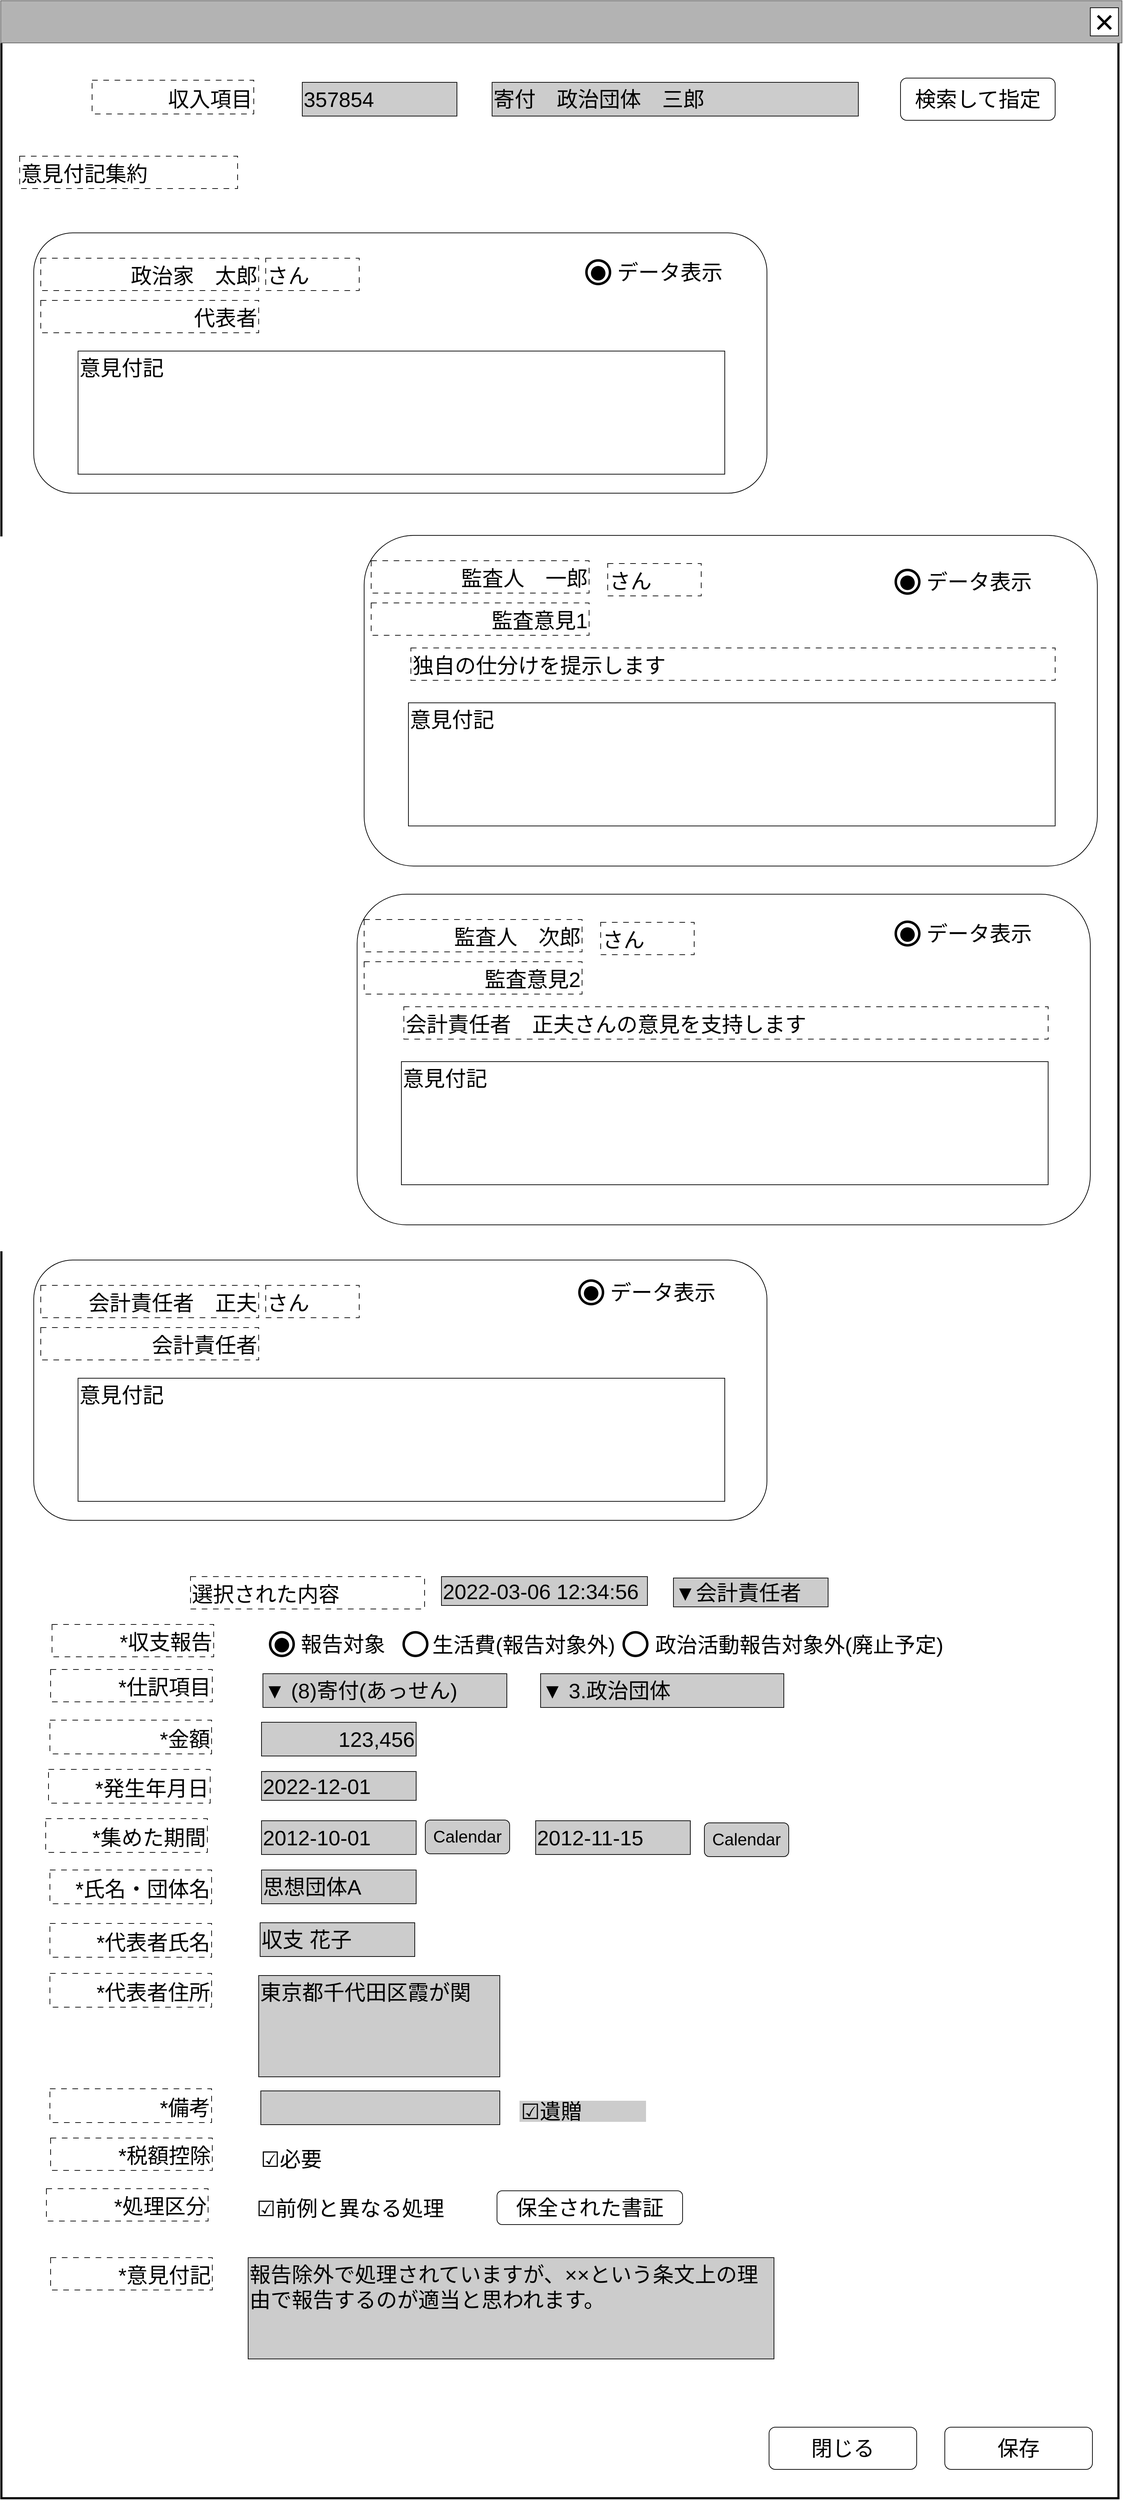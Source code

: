 <mxfile version="24.2.5" type="device">
  <diagram name="ページ1" id="LE8fIzdrHe0wcv1LTvfw">
    <mxGraphModel dx="1732" dy="1036" grid="1" gridSize="10" guides="1" tooltips="1" connect="1" arrows="1" fold="1" page="1" pageScale="1" pageWidth="1600" pageHeight="1200" math="0" shadow="0">
      <root>
        <mxCell id="0" />
        <mxCell id="cFaB45KztUIKXS-_cTrr-4" value="背景" style="locked=1;" parent="0" visible="0" />
        <mxCell id="cFaB45KztUIKXS-_cTrr-5" value="" style="rounded=0;whiteSpace=wrap;html=1;strokeWidth=3;" parent="cFaB45KztUIKXS-_cTrr-4" vertex="1">
          <mxGeometry x="1" y="1" width="1595" height="1180" as="geometry" />
        </mxCell>
        <mxCell id="cFaB45KztUIKXS-_cTrr-6" value="" style="rounded=0;whiteSpace=wrap;html=1;fillColor=#B3B3B3;fontColor=#333333;strokeColor=#666666;" parent="cFaB45KztUIKXS-_cTrr-4" vertex="1">
          <mxGeometry width="1595" height="60" as="geometry" />
        </mxCell>
        <mxCell id="cFaB45KztUIKXS-_cTrr-7" value="&lt;font style=&quot;font-size: 48px;&quot;&gt;×&lt;/font&gt;" style="rounded=0;whiteSpace=wrap;html=1;" parent="cFaB45KztUIKXS-_cTrr-4" vertex="1">
          <mxGeometry x="1550" y="10" width="40" height="40" as="geometry" />
        </mxCell>
        <mxCell id="cFaB45KztUIKXS-_cTrr-8" value="" style="rounded=0;whiteSpace=wrap;html=1;" parent="cFaB45KztUIKXS-_cTrr-4" vertex="1">
          <mxGeometry x="830" y="670" width="120" height="60" as="geometry" />
        </mxCell>
        <mxCell id="cFaB45KztUIKXS-_cTrr-9" value="ウインドウ" style="locked=1;" parent="0" />
        <mxCell id="cFaB45KztUIKXS-_cTrr-10" value="" style="rounded=0;whiteSpace=wrap;html=1;strokeWidth=3;" parent="cFaB45KztUIKXS-_cTrr-9" vertex="1">
          <mxGeometry x="1" y="1" width="1589" height="3549" as="geometry" />
        </mxCell>
        <mxCell id="cFaB45KztUIKXS-_cTrr-11" value="" style="rounded=0;whiteSpace=wrap;html=1;fillColor=#B3B3B3;fontColor=#333333;strokeColor=#666666;" parent="cFaB45KztUIKXS-_cTrr-9" vertex="1">
          <mxGeometry width="1595" height="60" as="geometry" />
        </mxCell>
        <mxCell id="cFaB45KztUIKXS-_cTrr-12" value="&lt;font style=&quot;font-size: 48px;&quot;&gt;×&lt;/font&gt;" style="rounded=0;whiteSpace=wrap;html=1;" parent="cFaB45KztUIKXS-_cTrr-9" vertex="1">
          <mxGeometry x="1550" y="10" width="40" height="40" as="geometry" />
        </mxCell>
        <mxCell id="cFaB45KztUIKXS-_cTrr-14" value="名称未設定レイヤ" style="" parent="0" />
        <mxCell id="5l2hKBXCzOEWmYN1dR5e-1" value="&lt;span style=&quot;font-size: 30px;&quot;&gt;保存&lt;/span&gt;" style="rounded=1;whiteSpace=wrap;html=1;" parent="cFaB45KztUIKXS-_cTrr-14" vertex="1">
          <mxGeometry x="1343" y="3449" width="210" height="60" as="geometry" />
        </mxCell>
        <mxCell id="5l2hKBXCzOEWmYN1dR5e-2" value="&lt;span style=&quot;font-size: 30px;&quot;&gt;閉じる&lt;/span&gt;" style="rounded=1;whiteSpace=wrap;html=1;" parent="cFaB45KztUIKXS-_cTrr-14" vertex="1">
          <mxGeometry x="1093" y="3449" width="210" height="60" as="geometry" />
        </mxCell>
        <mxCell id="MmM4sdzbBg2WOu6LbQjL-0" value="&lt;div&gt;&lt;span style=&quot;font-size: 30px;&quot;&gt;&lt;br&gt;&lt;/span&gt;&lt;/div&gt;&lt;span style=&quot;font-size: 30px;&quot;&gt;意見付記集約&lt;/span&gt;" style="rounded=0;whiteSpace=wrap;html=1;align=left;dashed=1;dashPattern=8 8;verticalAlign=bottom;" parent="cFaB45KztUIKXS-_cTrr-14" vertex="1">
          <mxGeometry x="27" y="221" width="310" height="46" as="geometry" />
        </mxCell>
        <mxCell id="NQJxZghHYys1g4WI1TBl-5" value="" style="rounded=1;whiteSpace=wrap;html=1;" parent="cFaB45KztUIKXS-_cTrr-14" vertex="1">
          <mxGeometry x="47" y="330" width="1043" height="370" as="geometry" />
        </mxCell>
        <mxCell id="NQJxZghHYys1g4WI1TBl-1" value="&lt;font style=&quot;font-size: 30px;&quot;&gt;意見付記&lt;/font&gt;&lt;span style=&quot;font-size: 30px;&quot;&gt;&lt;br&gt;&lt;/span&gt;" style="rounded=0;whiteSpace=wrap;html=1;align=left;verticalAlign=top;" parent="cFaB45KztUIKXS-_cTrr-14" vertex="1">
          <mxGeometry x="110" y="498" width="920" height="175" as="geometry" />
        </mxCell>
        <mxCell id="NQJxZghHYys1g4WI1TBl-2" value="&lt;span style=&quot;font-size: 30px;&quot;&gt;政治家　太郎&lt;/span&gt;" style="rounded=0;whiteSpace=wrap;html=1;align=right;dashed=1;dashPattern=8 8;verticalAlign=bottom;" parent="cFaB45KztUIKXS-_cTrr-14" vertex="1">
          <mxGeometry x="57" y="366" width="310" height="46" as="geometry" />
        </mxCell>
        <mxCell id="NQJxZghHYys1g4WI1TBl-3" value="&lt;span style=&quot;font-size: 30px;&quot;&gt;さん&lt;/span&gt;" style="rounded=0;whiteSpace=wrap;html=1;align=left;dashed=1;dashPattern=8 8;verticalAlign=bottom;" parent="cFaB45KztUIKXS-_cTrr-14" vertex="1">
          <mxGeometry x="377" y="366" width="133" height="46" as="geometry" />
        </mxCell>
        <mxCell id="NQJxZghHYys1g4WI1TBl-4" value="&lt;span style=&quot;font-size: 30px;&quot;&gt;代表者&lt;/span&gt;" style="rounded=0;whiteSpace=wrap;html=1;align=right;dashed=1;dashPattern=8 8;verticalAlign=bottom;" parent="cFaB45KztUIKXS-_cTrr-14" vertex="1">
          <mxGeometry x="57" y="426" width="310" height="46" as="geometry" />
        </mxCell>
        <mxCell id="NQJxZghHYys1g4WI1TBl-13" value="" style="rounded=1;whiteSpace=wrap;html=1;" parent="cFaB45KztUIKXS-_cTrr-14" vertex="1">
          <mxGeometry x="507" y="1270" width="1043" height="470" as="geometry" />
        </mxCell>
        <mxCell id="NQJxZghHYys1g4WI1TBl-15" value="&lt;font style=&quot;font-size: 30px;&quot;&gt;意見付記&lt;/font&gt;&lt;span style=&quot;font-size: 30px;&quot;&gt;&lt;br&gt;&lt;/span&gt;" style="rounded=0;whiteSpace=wrap;html=1;align=left;verticalAlign=top;" parent="cFaB45KztUIKXS-_cTrr-14" vertex="1">
          <mxGeometry x="570" y="1508" width="920" height="175" as="geometry" />
        </mxCell>
        <mxCell id="NQJxZghHYys1g4WI1TBl-16" value="&lt;span style=&quot;font-size: 30px;&quot;&gt;監査人　次郎&lt;/span&gt;" style="rounded=0;whiteSpace=wrap;html=1;align=right;dashed=1;dashPattern=8 8;verticalAlign=bottom;" parent="cFaB45KztUIKXS-_cTrr-14" vertex="1">
          <mxGeometry x="517" y="1306" width="310" height="46" as="geometry" />
        </mxCell>
        <mxCell id="NQJxZghHYys1g4WI1TBl-17" value="&lt;span style=&quot;font-size: 30px;&quot;&gt;さん&lt;/span&gt;" style="rounded=0;whiteSpace=wrap;html=1;align=left;dashed=1;dashPattern=8 8;verticalAlign=bottom;" parent="cFaB45KztUIKXS-_cTrr-14" vertex="1">
          <mxGeometry x="853.5" y="1310" width="133" height="46" as="geometry" />
        </mxCell>
        <mxCell id="NQJxZghHYys1g4WI1TBl-18" value="&lt;span style=&quot;font-size: 30px;&quot;&gt;監査意見2&lt;/span&gt;" style="rounded=0;whiteSpace=wrap;html=1;align=right;dashed=1;dashPattern=8 8;verticalAlign=bottom;" parent="cFaB45KztUIKXS-_cTrr-14" vertex="1">
          <mxGeometry x="517" y="1366" width="310" height="46" as="geometry" />
        </mxCell>
        <mxCell id="NQJxZghHYys1g4WI1TBl-19" value="&lt;span style=&quot;font-size: 30px;&quot;&gt;会計責任者　正夫さんの意見を支持します&lt;/span&gt;" style="rounded=0;whiteSpace=wrap;html=1;align=left;dashed=1;dashPattern=8 8;verticalAlign=bottom;" parent="cFaB45KztUIKXS-_cTrr-14" vertex="1">
          <mxGeometry x="573.5" y="1430" width="916.5" height="46" as="geometry" />
        </mxCell>
        <mxCell id="NQJxZghHYys1g4WI1TBl-20" value="" style="rounded=1;whiteSpace=wrap;html=1;" parent="cFaB45KztUIKXS-_cTrr-14" vertex="1">
          <mxGeometry x="47" y="1790" width="1043" height="370" as="geometry" />
        </mxCell>
        <mxCell id="NQJxZghHYys1g4WI1TBl-22" value="&lt;font style=&quot;font-size: 30px;&quot;&gt;意見付記&lt;/font&gt;&lt;span style=&quot;font-size: 30px;&quot;&gt;&lt;br&gt;&lt;/span&gt;" style="rounded=0;whiteSpace=wrap;html=1;align=left;verticalAlign=top;" parent="cFaB45KztUIKXS-_cTrr-14" vertex="1">
          <mxGeometry x="110" y="1958" width="920" height="175" as="geometry" />
        </mxCell>
        <mxCell id="NQJxZghHYys1g4WI1TBl-23" value="&lt;span style=&quot;font-size: 30px;&quot;&gt;会計責任者　正夫&lt;/span&gt;" style="rounded=0;whiteSpace=wrap;html=1;align=right;dashed=1;dashPattern=8 8;verticalAlign=bottom;" parent="cFaB45KztUIKXS-_cTrr-14" vertex="1">
          <mxGeometry x="57" y="1826" width="310" height="46" as="geometry" />
        </mxCell>
        <mxCell id="NQJxZghHYys1g4WI1TBl-24" value="&lt;span style=&quot;font-size: 30px;&quot;&gt;さん&lt;/span&gt;" style="rounded=0;whiteSpace=wrap;html=1;align=left;dashed=1;dashPattern=8 8;verticalAlign=bottom;" parent="cFaB45KztUIKXS-_cTrr-14" vertex="1">
          <mxGeometry x="377" y="1826" width="133" height="46" as="geometry" />
        </mxCell>
        <mxCell id="NQJxZghHYys1g4WI1TBl-25" value="&lt;span style=&quot;font-size: 30px;&quot;&gt;会計責任者&lt;/span&gt;" style="rounded=0;whiteSpace=wrap;html=1;align=right;dashed=1;dashPattern=8 8;verticalAlign=bottom;" parent="cFaB45KztUIKXS-_cTrr-14" vertex="1">
          <mxGeometry x="57" y="1886" width="310" height="46" as="geometry" />
        </mxCell>
        <mxCell id="NQJxZghHYys1g4WI1TBl-26" value="" style="rounded=1;whiteSpace=wrap;html=1;" parent="cFaB45KztUIKXS-_cTrr-14" vertex="1">
          <mxGeometry x="517" y="760" width="1043" height="470" as="geometry" />
        </mxCell>
        <mxCell id="NQJxZghHYys1g4WI1TBl-28" value="&lt;font style=&quot;font-size: 30px;&quot;&gt;意見付記&lt;/font&gt;&lt;span style=&quot;font-size: 30px;&quot;&gt;&lt;br&gt;&lt;/span&gt;" style="rounded=0;whiteSpace=wrap;html=1;align=left;verticalAlign=top;" parent="cFaB45KztUIKXS-_cTrr-14" vertex="1">
          <mxGeometry x="580" y="998" width="920" height="175" as="geometry" />
        </mxCell>
        <mxCell id="NQJxZghHYys1g4WI1TBl-29" value="&lt;span style=&quot;font-size: 30px;&quot;&gt;監査人　一郎&lt;/span&gt;" style="rounded=0;whiteSpace=wrap;html=1;align=right;dashed=1;dashPattern=8 8;verticalAlign=bottom;" parent="cFaB45KztUIKXS-_cTrr-14" vertex="1">
          <mxGeometry x="527" y="796" width="310" height="46" as="geometry" />
        </mxCell>
        <mxCell id="NQJxZghHYys1g4WI1TBl-30" value="&lt;span style=&quot;font-size: 30px;&quot;&gt;さん&lt;/span&gt;" style="rounded=0;whiteSpace=wrap;html=1;align=left;dashed=1;dashPattern=8 8;verticalAlign=bottom;" parent="cFaB45KztUIKXS-_cTrr-14" vertex="1">
          <mxGeometry x="863.5" y="800" width="133" height="46" as="geometry" />
        </mxCell>
        <mxCell id="NQJxZghHYys1g4WI1TBl-31" value="&lt;span style=&quot;font-size: 30px;&quot;&gt;監査意見1&lt;/span&gt;" style="rounded=0;whiteSpace=wrap;html=1;align=right;dashed=1;dashPattern=8 8;verticalAlign=bottom;" parent="cFaB45KztUIKXS-_cTrr-14" vertex="1">
          <mxGeometry x="527" y="856" width="310" height="46" as="geometry" />
        </mxCell>
        <mxCell id="NQJxZghHYys1g4WI1TBl-32" value="&lt;span style=&quot;font-size: 30px;&quot;&gt;独自の仕分けを提示します&lt;/span&gt;" style="rounded=0;whiteSpace=wrap;html=1;align=left;dashed=1;dashPattern=8 8;verticalAlign=bottom;" parent="cFaB45KztUIKXS-_cTrr-14" vertex="1">
          <mxGeometry x="583.5" y="920" width="916.5" height="46" as="geometry" />
        </mxCell>
        <mxCell id="DXEXjRhc03ldfBuddgmn-0" value="&lt;div style=&quot;&quot;&gt;&lt;span style=&quot;background-color: initial;&quot;&gt;&lt;font style=&quot;font-size: 30px;&quot;&gt;123,456&lt;/font&gt;&lt;/span&gt;&lt;/div&gt;" style="rounded=0;whiteSpace=wrap;html=1;align=right;fillColor=#CCCCCC;" parent="cFaB45KztUIKXS-_cTrr-14" vertex="1">
          <mxGeometry x="371" y="2447" width="220" height="48" as="geometry" />
        </mxCell>
        <mxCell id="DXEXjRhc03ldfBuddgmn-1" value="&lt;div style=&quot;&quot;&gt;&lt;span style=&quot;background-color: initial;&quot;&gt;&lt;font style=&quot;font-size: 30px;&quot;&gt;*金額&lt;/font&gt;&lt;/span&gt;&lt;/div&gt;" style="rounded=0;whiteSpace=wrap;html=1;align=right;dashed=1;dashPattern=8 8;verticalAlign=bottom;" parent="cFaB45KztUIKXS-_cTrr-14" vertex="1">
          <mxGeometry x="70" y="2444" width="230" height="48" as="geometry" />
        </mxCell>
        <mxCell id="DXEXjRhc03ldfBuddgmn-2" value="&lt;div style=&quot;&quot;&gt;&lt;font style=&quot;font-size: 30px;&quot;&gt;*収支報告&lt;/font&gt;&lt;/div&gt;" style="rounded=0;whiteSpace=wrap;html=1;align=right;dashed=1;dashPattern=8 8;verticalAlign=bottom;" parent="cFaB45KztUIKXS-_cTrr-14" vertex="1">
          <mxGeometry x="73" y="2308" width="230" height="46" as="geometry" />
        </mxCell>
        <mxCell id="DXEXjRhc03ldfBuddgmn-3" value="&lt;div style=&quot;&quot;&gt;&lt;span style=&quot;background-color: initial;&quot;&gt;&lt;font style=&quot;font-size: 30px;&quot;&gt;思想団体A&lt;/font&gt;&lt;/span&gt;&lt;/div&gt;" style="rounded=0;whiteSpace=wrap;html=1;align=left;fillColor=#CCCCCC;" parent="cFaB45KztUIKXS-_cTrr-14" vertex="1">
          <mxGeometry x="371" y="2657" width="220" height="48" as="geometry" />
        </mxCell>
        <mxCell id="DXEXjRhc03ldfBuddgmn-4" value="&lt;div style=&quot;font-size: 30px;&quot;&gt;&lt;span style=&quot;background-color: initial;&quot;&gt;*氏名・&lt;/span&gt;&lt;span style=&quot;background-color: initial;&quot;&gt;団体名&lt;/span&gt;&lt;/div&gt;" style="rounded=0;whiteSpace=wrap;html=1;align=right;dashed=1;dashPattern=8 8;verticalAlign=bottom;" parent="cFaB45KztUIKXS-_cTrr-14" vertex="1">
          <mxGeometry x="70" y="2657" width="230" height="48" as="geometry" />
        </mxCell>
        <mxCell id="DXEXjRhc03ldfBuddgmn-5" value="&lt;div style=&quot;&quot;&gt;&lt;span style=&quot;background-color: initial;&quot;&gt;&lt;font style=&quot;font-size: 30px;&quot;&gt;収支 花子&lt;/font&gt;&lt;/span&gt;&lt;/div&gt;" style="rounded=0;whiteSpace=wrap;html=1;align=left;fillColor=#CCCCCC;" parent="cFaB45KztUIKXS-_cTrr-14" vertex="1">
          <mxGeometry x="369" y="2732" width="220" height="48" as="geometry" />
        </mxCell>
        <mxCell id="DXEXjRhc03ldfBuddgmn-6" value="&lt;div style=&quot;&quot;&gt;&lt;span style=&quot;background-color: initial;&quot;&gt;&lt;font style=&quot;font-size: 30px;&quot;&gt;*代表者氏名&lt;/font&gt;&lt;/span&gt;&lt;/div&gt;" style="rounded=0;whiteSpace=wrap;html=1;align=right;dashed=1;dashPattern=8 8;verticalAlign=bottom;" parent="cFaB45KztUIKXS-_cTrr-14" vertex="1">
          <mxGeometry x="70" y="2733" width="230" height="48" as="geometry" />
        </mxCell>
        <mxCell id="DXEXjRhc03ldfBuddgmn-7" value="&lt;div style=&quot;&quot;&gt;&lt;span style=&quot;background-color: initial;&quot;&gt;&lt;font style=&quot;font-size: 30px;&quot;&gt;東京都千代田区霞が関&lt;/font&gt;&lt;/span&gt;&lt;/div&gt;" style="rounded=0;whiteSpace=wrap;html=1;align=left;verticalAlign=top;fillColor=#CCCCCC;" parent="cFaB45KztUIKXS-_cTrr-14" vertex="1">
          <mxGeometry x="367" y="2807" width="343" height="144" as="geometry" />
        </mxCell>
        <mxCell id="DXEXjRhc03ldfBuddgmn-8" value="&lt;div style=&quot;&quot;&gt;&lt;font style=&quot;font-size: 30px;&quot;&gt;*代表者住所&lt;/font&gt;&lt;/div&gt;" style="rounded=0;whiteSpace=wrap;html=1;align=right;dashed=1;dashPattern=8 8;verticalAlign=bottom;" parent="cFaB45KztUIKXS-_cTrr-14" vertex="1">
          <mxGeometry x="70" y="2804" width="230" height="48" as="geometry" />
        </mxCell>
        <mxCell id="DXEXjRhc03ldfBuddgmn-9" value="&lt;font style=&quot;font-size: 84px;&quot;&gt;○&lt;/font&gt;" style="text;html=1;strokeColor=none;fillColor=none;align=center;verticalAlign=middle;whiteSpace=wrap;rounded=0;fontSize=60;" parent="cFaB45KztUIKXS-_cTrr-14" vertex="1">
          <mxGeometry x="370" y="2317" width="60" height="30" as="geometry" />
        </mxCell>
        <mxCell id="DXEXjRhc03ldfBuddgmn-10" value="&lt;font style=&quot;font-size: 48px;&quot;&gt;●&lt;/font&gt;" style="text;html=1;strokeColor=none;fillColor=none;align=center;verticalAlign=middle;whiteSpace=wrap;rounded=0;fontSize=48;" parent="cFaB45KztUIKXS-_cTrr-14" vertex="1">
          <mxGeometry x="370" y="2319" width="60" height="30" as="geometry" />
        </mxCell>
        <mxCell id="DXEXjRhc03ldfBuddgmn-11" value="&lt;font style=&quot;font-size: 30px;&quot;&gt;報告対象&lt;/font&gt;" style="text;html=1;strokeColor=none;fillColor=none;align=left;verticalAlign=middle;whiteSpace=wrap;rounded=0;" parent="cFaB45KztUIKXS-_cTrr-14" vertex="1">
          <mxGeometry x="425" y="2306" width="275" height="60" as="geometry" />
        </mxCell>
        <mxCell id="DXEXjRhc03ldfBuddgmn-12" value="&lt;font style=&quot;font-size: 84px;&quot;&gt;○&lt;/font&gt;" style="text;html=1;strokeColor=none;fillColor=none;align=center;verticalAlign=middle;whiteSpace=wrap;rounded=0;fontSize=60;" parent="cFaB45KztUIKXS-_cTrr-14" vertex="1">
          <mxGeometry x="560" y="2317" width="60" height="30" as="geometry" />
        </mxCell>
        <mxCell id="DXEXjRhc03ldfBuddgmn-13" value="&lt;font style=&quot;font-size: 30px;&quot;&gt;生活費(報告対象外)&lt;/font&gt;" style="text;html=1;strokeColor=none;fillColor=none;align=left;verticalAlign=middle;whiteSpace=wrap;rounded=0;" parent="cFaB45KztUIKXS-_cTrr-14" vertex="1">
          <mxGeometry x="612" y="2307" width="275" height="60" as="geometry" />
        </mxCell>
        <mxCell id="DXEXjRhc03ldfBuddgmn-14" value="&lt;font style=&quot;font-size: 30px;&quot;&gt;*仕訳項目&lt;/font&gt;" style="rounded=0;whiteSpace=wrap;html=1;align=right;dashed=1;dashPattern=8 8;verticalAlign=bottom;" parent="cFaB45KztUIKXS-_cTrr-14" vertex="1">
          <mxGeometry x="71" y="2372" width="230" height="46" as="geometry" />
        </mxCell>
        <mxCell id="DXEXjRhc03ldfBuddgmn-15" value="&lt;div style=&quot;&quot;&gt;&lt;font style=&quot;font-size: 30px;&quot;&gt;▼ (8)寄付(あっせん)&lt;/font&gt;&lt;/div&gt;" style="rounded=0;whiteSpace=wrap;html=1;align=left;fillColor=#CCCCCC;" parent="cFaB45KztUIKXS-_cTrr-14" vertex="1">
          <mxGeometry x="373" y="2378" width="347" height="48" as="geometry" />
        </mxCell>
        <mxCell id="DXEXjRhc03ldfBuddgmn-16" value="&lt;div style=&quot;&quot;&gt;&lt;font style=&quot;font-size: 30px;&quot;&gt;▼ 3.政治団体&lt;/font&gt;&lt;/div&gt;" style="rounded=0;whiteSpace=wrap;html=1;align=left;fillColor=#CCCCCC;" parent="cFaB45KztUIKXS-_cTrr-14" vertex="1">
          <mxGeometry x="768" y="2378" width="346" height="48" as="geometry" />
        </mxCell>
        <mxCell id="DXEXjRhc03ldfBuddgmn-17" value="&lt;div style=&quot;&quot;&gt;&lt;span style=&quot;background-color: initial;&quot;&gt;&lt;font style=&quot;font-size: 30px;&quot;&gt;2022-12-01&lt;/font&gt;&lt;/span&gt;&lt;/div&gt;" style="rounded=0;whiteSpace=wrap;html=1;align=left;fillColor=#CCCCCC;" parent="cFaB45KztUIKXS-_cTrr-14" vertex="1">
          <mxGeometry x="371" y="2517" width="220" height="41" as="geometry" />
        </mxCell>
        <mxCell id="DXEXjRhc03ldfBuddgmn-18" value="&lt;div style=&quot;&quot;&gt;&lt;font style=&quot;font-size: 30px;&quot;&gt;*発生年月日&lt;/font&gt;&lt;/div&gt;" style="rounded=0;whiteSpace=wrap;html=1;align=right;dashed=1;dashPattern=8 8;verticalAlign=bottom;" parent="cFaB45KztUIKXS-_cTrr-14" vertex="1">
          <mxGeometry x="68" y="2514" width="230" height="48" as="geometry" />
        </mxCell>
        <mxCell id="DXEXjRhc03ldfBuddgmn-19" value="&lt;div style=&quot;&quot;&gt;&lt;br&gt;&lt;/div&gt;" style="rounded=0;whiteSpace=wrap;html=1;align=left;verticalAlign=top;fillColor=#CCCCCC;" parent="cFaB45KztUIKXS-_cTrr-14" vertex="1">
          <mxGeometry x="370" y="2971" width="340" height="48" as="geometry" />
        </mxCell>
        <mxCell id="DXEXjRhc03ldfBuddgmn-20" value="&lt;font style=&quot;font-size: 30px;&quot;&gt;*備考&lt;/font&gt;" style="rounded=0;whiteSpace=wrap;html=1;align=right;dashed=1;dashPattern=8 8;verticalAlign=bottom;" parent="cFaB45KztUIKXS-_cTrr-14" vertex="1">
          <mxGeometry x="70" y="2968" width="230" height="48" as="geometry" />
        </mxCell>
        <mxCell id="DXEXjRhc03ldfBuddgmn-21" value="&lt;font style=&quot;font-size: 30px;&quot;&gt;☑遺贈&lt;/font&gt;" style="text;html=1;strokeColor=none;fillColor=#CCCCCC;align=left;verticalAlign=middle;whiteSpace=wrap;rounded=0;" parent="cFaB45KztUIKXS-_cTrr-14" vertex="1">
          <mxGeometry x="738" y="2985" width="180" height="30" as="geometry" />
        </mxCell>
        <mxCell id="DXEXjRhc03ldfBuddgmn-22" value="&lt;div style=&quot;&quot;&gt;&lt;span style=&quot;font-size: 30px;&quot;&gt;*集めた期間&lt;/span&gt;&lt;/div&gt;" style="rounded=0;whiteSpace=wrap;html=1;align=right;dashed=1;dashPattern=8 8;verticalAlign=bottom;" parent="cFaB45KztUIKXS-_cTrr-14" vertex="1">
          <mxGeometry x="64" y="2584" width="230" height="48" as="geometry" />
        </mxCell>
        <mxCell id="DXEXjRhc03ldfBuddgmn-23" value="&lt;div style=&quot;&quot;&gt;&lt;span style=&quot;background-color: initial;&quot;&gt;&lt;font style=&quot;font-size: 30px;&quot;&gt;2012-10-01&lt;/font&gt;&lt;/span&gt;&lt;/div&gt;" style="rounded=0;whiteSpace=wrap;html=1;align=left;fillColor=#CCCCCC;" parent="cFaB45KztUIKXS-_cTrr-14" vertex="1">
          <mxGeometry x="371" y="2587" width="220" height="48" as="geometry" />
        </mxCell>
        <mxCell id="DXEXjRhc03ldfBuddgmn-24" value="&lt;div style=&quot;&quot;&gt;&lt;span style=&quot;background-color: initial;&quot;&gt;&lt;font style=&quot;font-size: 30px;&quot;&gt;2012-11-15&lt;/font&gt;&lt;/span&gt;&lt;/div&gt;" style="rounded=0;whiteSpace=wrap;html=1;align=left;fillColor=#CCCCCC;" parent="cFaB45KztUIKXS-_cTrr-14" vertex="1">
          <mxGeometry x="761" y="2587" width="220" height="48" as="geometry" />
        </mxCell>
        <mxCell id="DXEXjRhc03ldfBuddgmn-25" value="&lt;span style=&quot;font-size: 24px;&quot;&gt;Calendar&lt;/span&gt;" style="rounded=1;whiteSpace=wrap;html=1;fillColor=#CCCCCC;" parent="cFaB45KztUIKXS-_cTrr-14" vertex="1">
          <mxGeometry x="604" y="2586" width="120" height="48" as="geometry" />
        </mxCell>
        <mxCell id="DXEXjRhc03ldfBuddgmn-26" value="&lt;span style=&quot;font-size: 24px;&quot;&gt;Calendar&lt;/span&gt;" style="rounded=1;whiteSpace=wrap;html=1;fillColor=#CCCCCC;" parent="cFaB45KztUIKXS-_cTrr-14" vertex="1">
          <mxGeometry x="1001" y="2590" width="120" height="48" as="geometry" />
        </mxCell>
        <mxCell id="DXEXjRhc03ldfBuddgmn-27" value="&lt;font style=&quot;font-size: 30px;&quot;&gt;*税額控除&lt;/font&gt;" style="rounded=0;whiteSpace=wrap;html=1;align=right;dashed=1;dashPattern=8 8;verticalAlign=bottom;" parent="cFaB45KztUIKXS-_cTrr-14" vertex="1">
          <mxGeometry x="71" y="3038" width="230" height="46" as="geometry" />
        </mxCell>
        <mxCell id="DXEXjRhc03ldfBuddgmn-28" value="&lt;font style=&quot;font-size: 30px;&quot;&gt;☑必要&lt;/font&gt;" style="text;html=1;strokeColor=none;fillColor=none;align=left;verticalAlign=middle;whiteSpace=wrap;rounded=0;" parent="cFaB45KztUIKXS-_cTrr-14" vertex="1">
          <mxGeometry x="368" y="3053" width="180" height="30" as="geometry" />
        </mxCell>
        <mxCell id="DXEXjRhc03ldfBuddgmn-29" value="&lt;span style=&quot;font-size: 30px;&quot;&gt;報告除外で処理されていますが、××という条文上の理由で報告するのが適当と思われます。&lt;/span&gt;" style="rounded=0;whiteSpace=wrap;html=1;align=left;verticalAlign=top;fillColor=#CCCCCC;" parent="cFaB45KztUIKXS-_cTrr-14" vertex="1">
          <mxGeometry x="352" y="3208" width="748" height="144" as="geometry" />
        </mxCell>
        <mxCell id="DXEXjRhc03ldfBuddgmn-30" value="&lt;font style=&quot;font-size: 84px;&quot;&gt;○&lt;/font&gt;" style="text;html=1;strokeColor=none;fillColor=none;align=center;verticalAlign=middle;whiteSpace=wrap;rounded=0;fontSize=60;" parent="cFaB45KztUIKXS-_cTrr-14" vertex="1">
          <mxGeometry x="873" y="2317" width="60" height="30" as="geometry" />
        </mxCell>
        <mxCell id="DXEXjRhc03ldfBuddgmn-31" value="&lt;font style=&quot;font-size: 30px;&quot;&gt;政治活動報告対象外(廃止予定)&lt;/font&gt;" style="text;html=1;strokeColor=none;fillColor=none;align=left;verticalAlign=middle;whiteSpace=wrap;rounded=0;" parent="cFaB45KztUIKXS-_cTrr-14" vertex="1">
          <mxGeometry x="929" y="2307" width="421" height="60" as="geometry" />
        </mxCell>
        <mxCell id="DXEXjRhc03ldfBuddgmn-32" value="&lt;font style=&quot;font-size: 30px;&quot;&gt;*意見付記&lt;/font&gt;" style="rounded=0;whiteSpace=wrap;html=1;align=right;dashed=1;dashPattern=8 8;verticalAlign=bottom;" parent="cFaB45KztUIKXS-_cTrr-14" vertex="1">
          <mxGeometry x="71" y="3208" width="230" height="46" as="geometry" />
        </mxCell>
        <mxCell id="DXEXjRhc03ldfBuddgmn-33" value="&lt;font style=&quot;font-size: 30px;&quot;&gt;*処理区分&lt;/font&gt;" style="rounded=0;whiteSpace=wrap;html=1;align=right;dashed=1;dashPattern=8 8;verticalAlign=bottom;" parent="cFaB45KztUIKXS-_cTrr-14" vertex="1">
          <mxGeometry x="65" y="3110" width="230" height="46" as="geometry" />
        </mxCell>
        <mxCell id="DXEXjRhc03ldfBuddgmn-34" value="&lt;font style=&quot;font-size: 30px;&quot;&gt;☑前例と異なる処理&lt;/font&gt;" style="text;html=1;strokeColor=none;fillColor=none;align=left;verticalAlign=middle;whiteSpace=wrap;rounded=0;" parent="cFaB45KztUIKXS-_cTrr-14" vertex="1">
          <mxGeometry x="362" y="3123" width="408" height="30" as="geometry" />
        </mxCell>
        <mxCell id="DXEXjRhc03ldfBuddgmn-35" value="&lt;span style=&quot;font-size: 30px;&quot;&gt;保全された書証&lt;/span&gt;" style="rounded=1;whiteSpace=wrap;html=1;" parent="cFaB45KztUIKXS-_cTrr-14" vertex="1">
          <mxGeometry x="706" y="3113" width="264" height="48" as="geometry" />
        </mxCell>
        <mxCell id="DXEXjRhc03ldfBuddgmn-36" value="&lt;font style=&quot;font-size: 30px;&quot;&gt;選択された内容&lt;/font&gt;" style="rounded=0;whiteSpace=wrap;html=1;align=left;dashed=1;dashPattern=8 8;verticalAlign=bottom;" parent="cFaB45KztUIKXS-_cTrr-14" vertex="1">
          <mxGeometry x="270" y="2240" width="333" height="46" as="geometry" />
        </mxCell>
        <mxCell id="DXEXjRhc03ldfBuddgmn-37" value="&lt;div style=&quot;&quot;&gt;&lt;span style=&quot;text-align: center;&quot;&gt;&lt;font style=&quot;font-size: 30px;&quot;&gt;2022-03-06 12:34:56&lt;/font&gt;&lt;/span&gt;&lt;br&gt;&lt;/div&gt;" style="rounded=0;whiteSpace=wrap;html=1;align=left;fillColor=#CCCCCC;" parent="cFaB45KztUIKXS-_cTrr-14" vertex="1">
          <mxGeometry x="627" y="2240" width="293" height="41" as="geometry" />
        </mxCell>
        <mxCell id="DXEXjRhc03ldfBuddgmn-38" value="&lt;div style=&quot;&quot;&gt;&lt;span style=&quot;background-color: initial;&quot;&gt;&lt;font style=&quot;font-size: 30px;&quot;&gt;▼会計責任者&lt;/font&gt;&lt;/span&gt;&lt;/div&gt;" style="rounded=0;whiteSpace=wrap;html=1;align=left;fillColor=#CCCCCC;" parent="cFaB45KztUIKXS-_cTrr-14" vertex="1">
          <mxGeometry x="957" y="2242" width="220" height="41" as="geometry" />
        </mxCell>
        <mxCell id="DXEXjRhc03ldfBuddgmn-39" value="&lt;font style=&quot;font-size: 84px;&quot;&gt;○&lt;/font&gt;" style="text;html=1;strokeColor=none;fillColor=none;align=center;verticalAlign=middle;whiteSpace=wrap;rounded=0;fontSize=60;" parent="cFaB45KztUIKXS-_cTrr-14" vertex="1">
          <mxGeometry x="820" y="367" width="60" height="30" as="geometry" />
        </mxCell>
        <mxCell id="DXEXjRhc03ldfBuddgmn-40" value="&lt;font style=&quot;font-size: 48px;&quot;&gt;●&lt;/font&gt;" style="text;html=1;strokeColor=none;fillColor=none;align=center;verticalAlign=middle;whiteSpace=wrap;rounded=0;fontSize=48;" parent="cFaB45KztUIKXS-_cTrr-14" vertex="1">
          <mxGeometry x="820" y="369" width="60" height="30" as="geometry" />
        </mxCell>
        <mxCell id="DXEXjRhc03ldfBuddgmn-41" value="&lt;font style=&quot;font-size: 30px;&quot;&gt;データ表示&lt;/font&gt;" style="text;html=1;strokeColor=none;fillColor=none;align=left;verticalAlign=middle;whiteSpace=wrap;rounded=0;" parent="cFaB45KztUIKXS-_cTrr-14" vertex="1">
          <mxGeometry x="875" y="356" width="165" height="60" as="geometry" />
        </mxCell>
        <mxCell id="DXEXjRhc03ldfBuddgmn-42" value="&lt;font style=&quot;font-size: 84px;&quot;&gt;○&lt;/font&gt;" style="text;html=1;strokeColor=none;fillColor=none;align=center;verticalAlign=middle;whiteSpace=wrap;rounded=0;fontSize=60;" parent="cFaB45KztUIKXS-_cTrr-14" vertex="1">
          <mxGeometry x="1260" y="807" width="60" height="30" as="geometry" />
        </mxCell>
        <mxCell id="DXEXjRhc03ldfBuddgmn-43" value="&lt;font style=&quot;font-size: 48px;&quot;&gt;●&lt;/font&gt;" style="text;html=1;strokeColor=none;fillColor=none;align=center;verticalAlign=middle;whiteSpace=wrap;rounded=0;fontSize=48;" parent="cFaB45KztUIKXS-_cTrr-14" vertex="1">
          <mxGeometry x="1260" y="809" width="60" height="30" as="geometry" />
        </mxCell>
        <mxCell id="DXEXjRhc03ldfBuddgmn-44" value="&lt;font style=&quot;font-size: 30px;&quot;&gt;データ表示&lt;/font&gt;" style="text;html=1;strokeColor=none;fillColor=none;align=left;verticalAlign=middle;whiteSpace=wrap;rounded=0;" parent="cFaB45KztUIKXS-_cTrr-14" vertex="1">
          <mxGeometry x="1315" y="796" width="165" height="60" as="geometry" />
        </mxCell>
        <mxCell id="DXEXjRhc03ldfBuddgmn-45" value="&lt;font style=&quot;font-size: 84px;&quot;&gt;○&lt;/font&gt;" style="text;html=1;strokeColor=none;fillColor=none;align=center;verticalAlign=middle;whiteSpace=wrap;rounded=0;fontSize=60;" parent="cFaB45KztUIKXS-_cTrr-14" vertex="1">
          <mxGeometry x="1260" y="1307" width="60" height="30" as="geometry" />
        </mxCell>
        <mxCell id="DXEXjRhc03ldfBuddgmn-46" value="&lt;font style=&quot;font-size: 48px;&quot;&gt;●&lt;/font&gt;" style="text;html=1;strokeColor=none;fillColor=none;align=center;verticalAlign=middle;whiteSpace=wrap;rounded=0;fontSize=48;" parent="cFaB45KztUIKXS-_cTrr-14" vertex="1">
          <mxGeometry x="1260" y="1309" width="60" height="30" as="geometry" />
        </mxCell>
        <mxCell id="DXEXjRhc03ldfBuddgmn-47" value="&lt;font style=&quot;font-size: 30px;&quot;&gt;データ表示&lt;/font&gt;" style="text;html=1;strokeColor=none;fillColor=none;align=left;verticalAlign=middle;whiteSpace=wrap;rounded=0;" parent="cFaB45KztUIKXS-_cTrr-14" vertex="1">
          <mxGeometry x="1315" y="1296" width="165" height="60" as="geometry" />
        </mxCell>
        <mxCell id="DXEXjRhc03ldfBuddgmn-48" value="&lt;font style=&quot;font-size: 84px;&quot;&gt;○&lt;/font&gt;" style="text;html=1;strokeColor=none;fillColor=none;align=center;verticalAlign=middle;whiteSpace=wrap;rounded=0;fontSize=60;" parent="cFaB45KztUIKXS-_cTrr-14" vertex="1">
          <mxGeometry x="810" y="1817" width="60" height="30" as="geometry" />
        </mxCell>
        <mxCell id="DXEXjRhc03ldfBuddgmn-49" value="&lt;font style=&quot;font-size: 48px;&quot;&gt;●&lt;/font&gt;" style="text;html=1;strokeColor=none;fillColor=none;align=center;verticalAlign=middle;whiteSpace=wrap;rounded=0;fontSize=48;" parent="cFaB45KztUIKXS-_cTrr-14" vertex="1">
          <mxGeometry x="810" y="1819" width="60" height="30" as="geometry" />
        </mxCell>
        <mxCell id="DXEXjRhc03ldfBuddgmn-50" value="&lt;font style=&quot;font-size: 30px;&quot;&gt;データ表示&lt;/font&gt;" style="text;html=1;strokeColor=none;fillColor=none;align=left;verticalAlign=middle;whiteSpace=wrap;rounded=0;" parent="cFaB45KztUIKXS-_cTrr-14" vertex="1">
          <mxGeometry x="865" y="1806" width="165" height="60" as="geometry" />
        </mxCell>
        <mxCell id="X5H4YOKAZhuegVsZEM3o-0" value="&lt;div style=&quot;&quot;&gt;&lt;span style=&quot;background-color: initial;&quot;&gt;&lt;font style=&quot;font-size: 30px;&quot;&gt;357854&lt;/font&gt;&lt;/span&gt;&lt;/div&gt;" style="rounded=0;whiteSpace=wrap;html=1;align=left;fillColor=#CCCCCC;" vertex="1" parent="cFaB45KztUIKXS-_cTrr-14">
          <mxGeometry x="429" y="116" width="220" height="48" as="geometry" />
        </mxCell>
        <mxCell id="X5H4YOKAZhuegVsZEM3o-1" value="&lt;div style=&quot;&quot;&gt;&lt;span style=&quot;background-color: initial;&quot;&gt;&lt;font style=&quot;font-size: 30px;&quot;&gt;収入項目&lt;/font&gt;&lt;/span&gt;&lt;/div&gt;" style="rounded=0;whiteSpace=wrap;html=1;align=right;dashed=1;dashPattern=8 8;verticalAlign=bottom;" vertex="1" parent="cFaB45KztUIKXS-_cTrr-14">
          <mxGeometry x="130" y="113" width="230" height="48" as="geometry" />
        </mxCell>
        <mxCell id="X5H4YOKAZhuegVsZEM3o-2" value="&lt;span style=&quot;font-size: 30px;&quot;&gt;寄付　政治団体　三郎&lt;/span&gt;" style="rounded=0;whiteSpace=wrap;html=1;align=left;fillColor=#CCCCCC;" vertex="1" parent="cFaB45KztUIKXS-_cTrr-14">
          <mxGeometry x="699" y="116" width="521" height="48" as="geometry" />
        </mxCell>
        <mxCell id="X5H4YOKAZhuegVsZEM3o-3" value="&lt;span style=&quot;font-size: 30px; text-align: right;&quot;&gt;検索して指定&lt;/span&gt;" style="rounded=1;whiteSpace=wrap;html=1;" vertex="1" parent="cFaB45KztUIKXS-_cTrr-14">
          <mxGeometry x="1280" y="110" width="220" height="60" as="geometry" />
        </mxCell>
      </root>
    </mxGraphModel>
  </diagram>
</mxfile>

